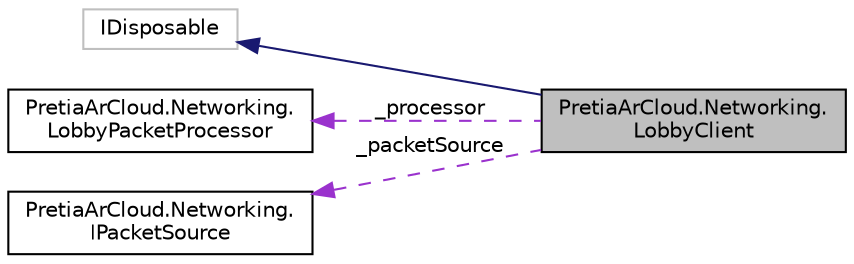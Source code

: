 digraph "PretiaArCloud.Networking.LobbyClient"
{
 // LATEX_PDF_SIZE
  edge [fontname="Helvetica",fontsize="10",labelfontname="Helvetica",labelfontsize="10"];
  node [fontname="Helvetica",fontsize="10",shape=record];
  rankdir="LR";
  Node1 [label="PretiaArCloud.Networking.\lLobbyClient",height=0.2,width=0.4,color="black", fillcolor="grey75", style="filled", fontcolor="black",tooltip=" "];
  Node2 -> Node1 [dir="back",color="midnightblue",fontsize="10",style="solid",fontname="Helvetica"];
  Node2 [label="IDisposable",height=0.2,width=0.4,color="grey75", fillcolor="white", style="filled",tooltip=" "];
  Node3 -> Node1 [dir="back",color="darkorchid3",fontsize="10",style="dashed",label=" _processor" ,fontname="Helvetica"];
  Node3 [label="PretiaArCloud.Networking.\lLobbyPacketProcessor",height=0.2,width=0.4,color="black", fillcolor="white", style="filled",URL="$classPretiaArCloud_1_1Networking_1_1LobbyPacketProcessor.html",tooltip=" "];
  Node4 -> Node1 [dir="back",color="darkorchid3",fontsize="10",style="dashed",label=" _packetSource" ,fontname="Helvetica"];
  Node4 [label="PretiaArCloud.Networking.\lIPacketSource",height=0.2,width=0.4,color="black", fillcolor="white", style="filled",URL="$interfacePretiaArCloud_1_1Networking_1_1IPacketSource.html",tooltip=" "];
}
